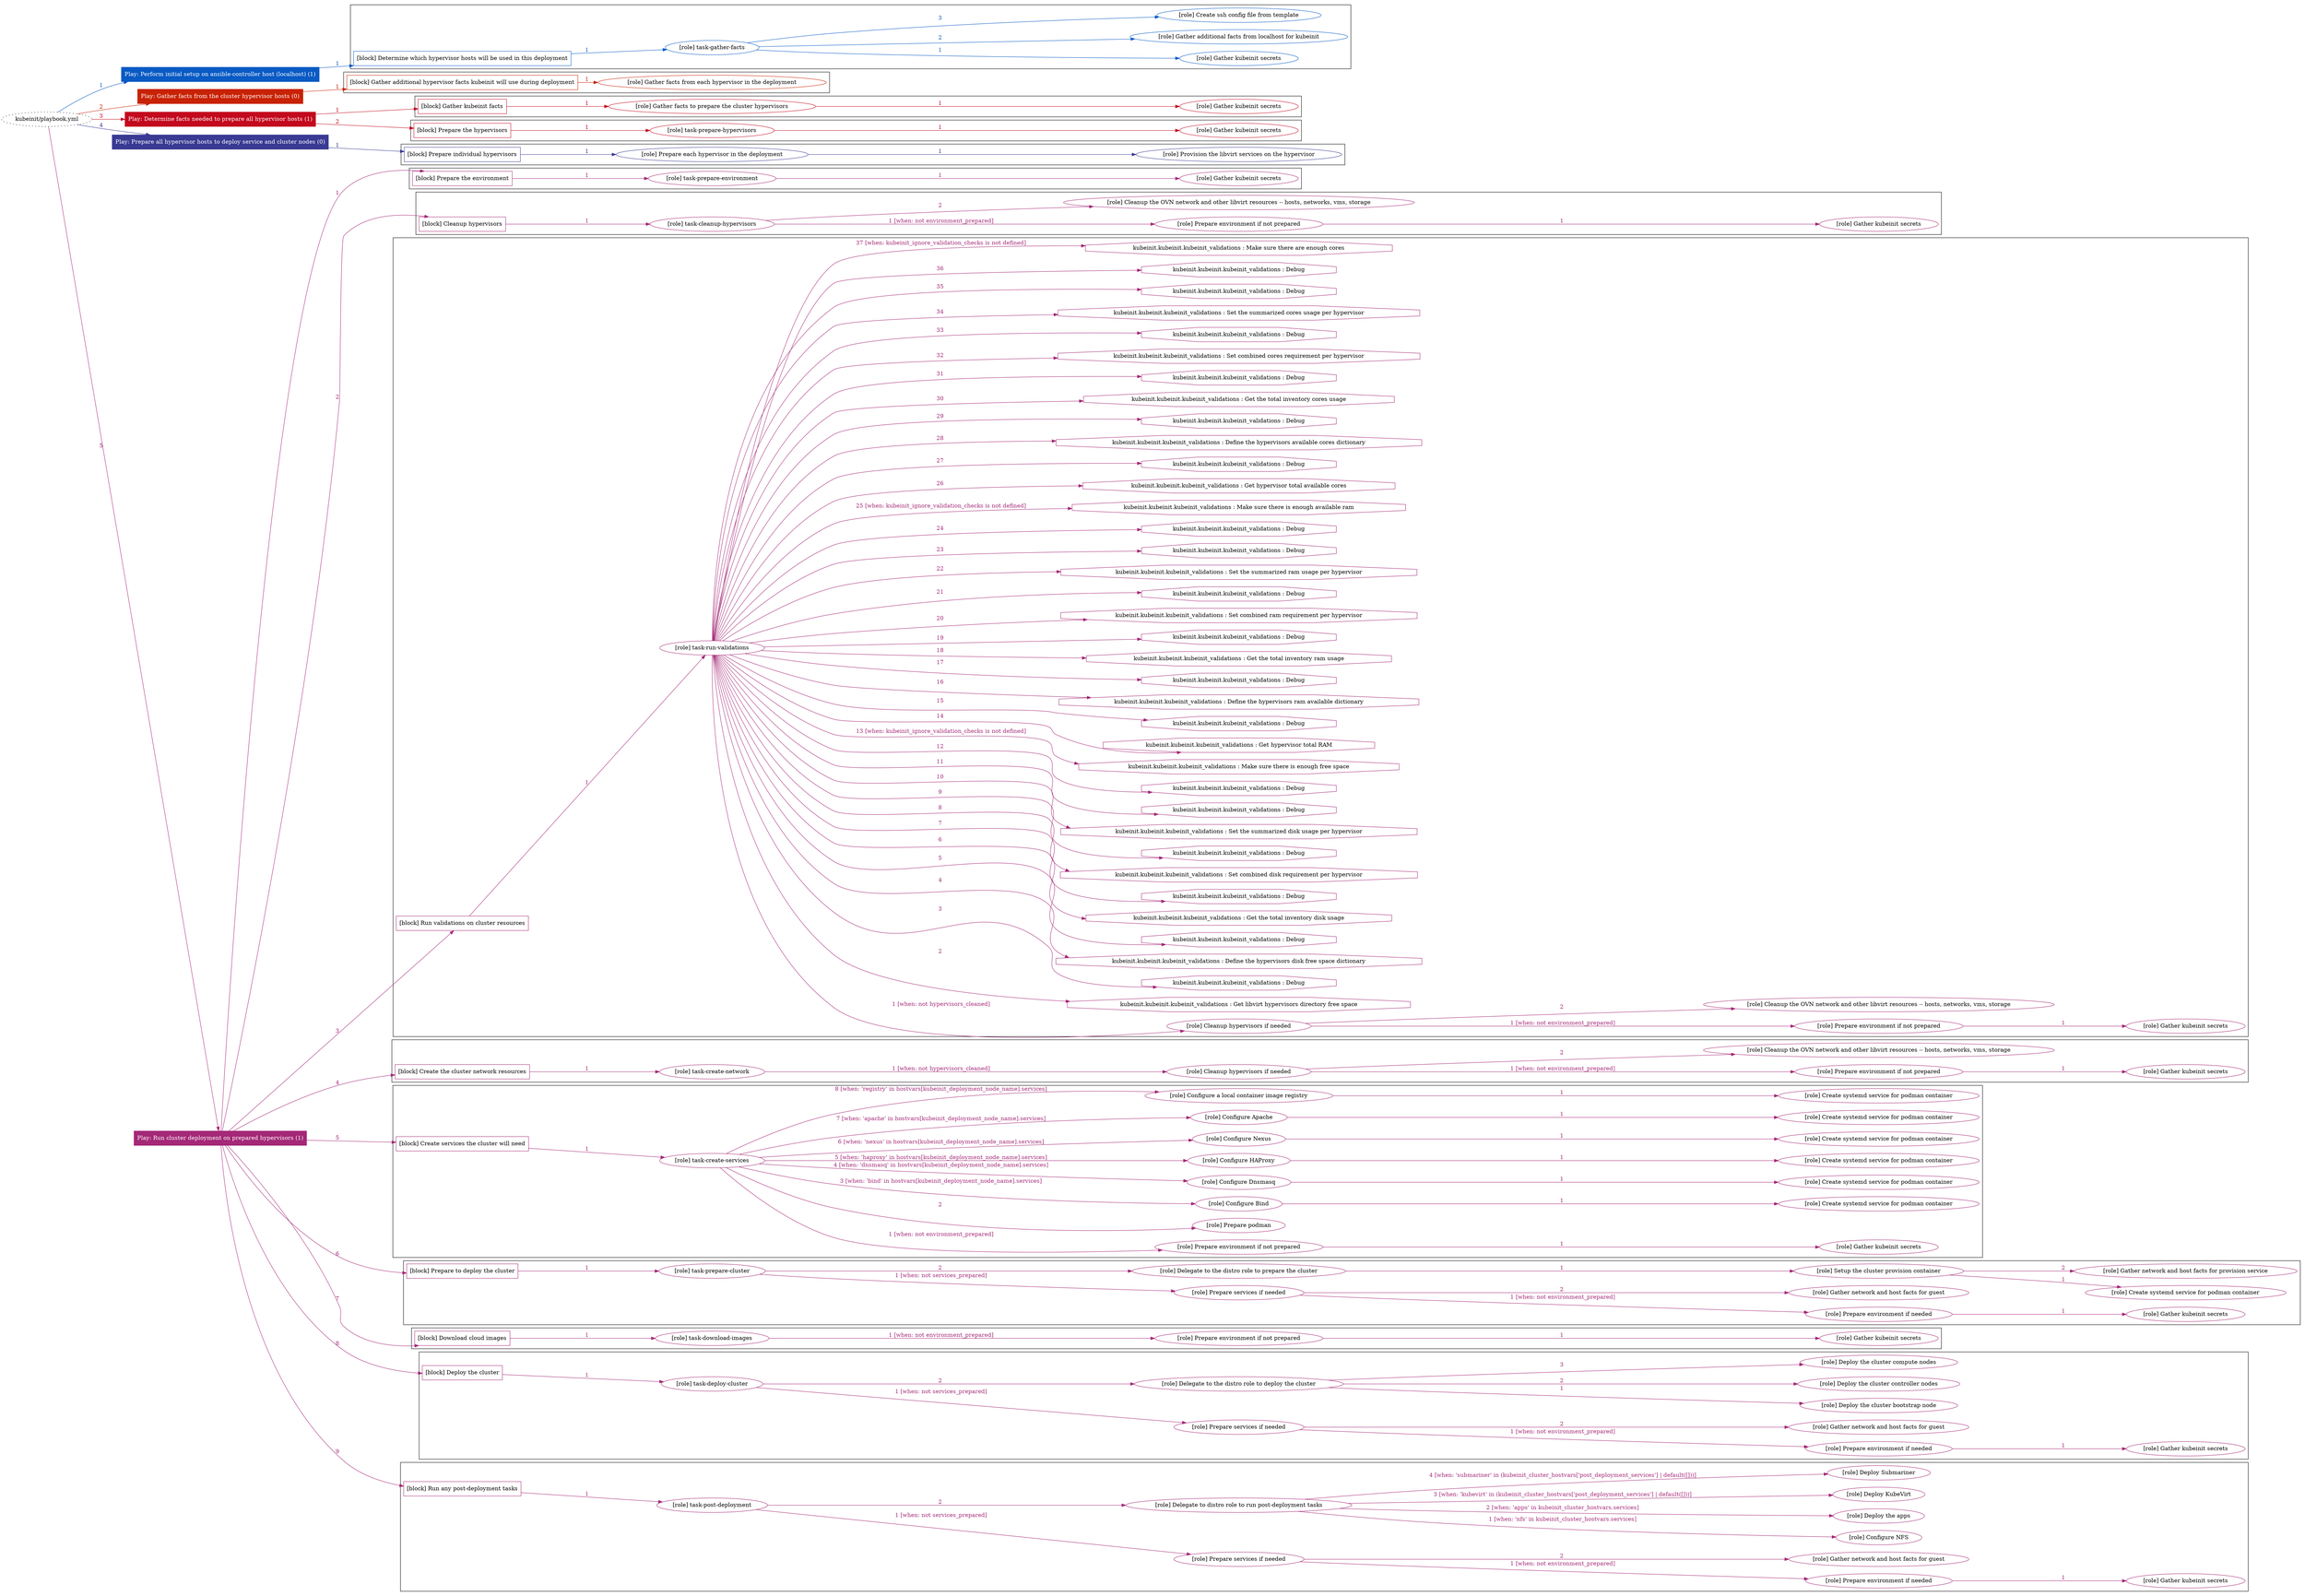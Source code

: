 digraph {
	graph [concentrate=true ordering=in rankdir=LR ratio=fill]
	edge [esep=5 sep=10]
	"kubeinit/playbook.yml" [URL="/home/runner/work/kubeinit/kubeinit/kubeinit/playbook.yml" id=playbook_01e528ac style=dotted]
	"kubeinit/playbook.yml" -> play_4e326c2b [label="1 " color="#085ac4" fontcolor="#085ac4" id=edge_c9fc530b labeltooltip="1 " tooltip="1 "]
	subgraph "Play: Perform initial setup on ansible-controller host (localhost) (1)" {
		play_4e326c2b [label="Play: Perform initial setup on ansible-controller host (localhost) (1)" URL="/home/runner/work/kubeinit/kubeinit/kubeinit/playbook.yml" color="#085ac4" fontcolor="#ffffff" id=play_4e326c2b shape=box style=filled tooltip=localhost]
		play_4e326c2b -> block_0deeb747 [label=1 color="#085ac4" fontcolor="#085ac4" id=edge_f2f0f271 labeltooltip=1 tooltip=1]
		subgraph cluster_block_0deeb747 {
			block_0deeb747 [label="[block] Determine which hypervisor hosts will be used in this deployment" URL="/home/runner/work/kubeinit/kubeinit/kubeinit/playbook.yml" color="#085ac4" id=block_0deeb747 labeltooltip="Determine which hypervisor hosts will be used in this deployment" shape=box tooltip="Determine which hypervisor hosts will be used in this deployment"]
			block_0deeb747 -> role_0b9fcb2a [label="1 " color="#085ac4" fontcolor="#085ac4" id=edge_362ecb61 labeltooltip="1 " tooltip="1 "]
			subgraph "task-gather-facts" {
				role_0b9fcb2a [label="[role] task-gather-facts" URL="/home/runner/work/kubeinit/kubeinit/kubeinit/playbook.yml" color="#085ac4" id=role_0b9fcb2a tooltip="task-gather-facts"]
				role_0b9fcb2a -> role_661d1e8c [label="1 " color="#085ac4" fontcolor="#085ac4" id=edge_6dd7a81b labeltooltip="1 " tooltip="1 "]
				subgraph "Gather kubeinit secrets" {
					role_661d1e8c [label="[role] Gather kubeinit secrets" URL="/home/runner/.ansible/collections/ansible_collections/kubeinit/kubeinit/roles/kubeinit_prepare/tasks/build_hypervisors_group.yml" color="#085ac4" id=role_661d1e8c tooltip="Gather kubeinit secrets"]
				}
				role_0b9fcb2a -> role_ac622c42 [label="2 " color="#085ac4" fontcolor="#085ac4" id=edge_75630769 labeltooltip="2 " tooltip="2 "]
				subgraph "Gather additional facts from localhost for kubeinit" {
					role_ac622c42 [label="[role] Gather additional facts from localhost for kubeinit" URL="/home/runner/.ansible/collections/ansible_collections/kubeinit/kubeinit/roles/kubeinit_prepare/tasks/build_hypervisors_group.yml" color="#085ac4" id=role_ac622c42 tooltip="Gather additional facts from localhost for kubeinit"]
				}
				role_0b9fcb2a -> role_07b38759 [label="3 " color="#085ac4" fontcolor="#085ac4" id=edge_ee89840c labeltooltip="3 " tooltip="3 "]
				subgraph "Create ssh config file from template" {
					role_07b38759 [label="[role] Create ssh config file from template" URL="/home/runner/.ansible/collections/ansible_collections/kubeinit/kubeinit/roles/kubeinit_prepare/tasks/build_hypervisors_group.yml" color="#085ac4" id=role_07b38759 tooltip="Create ssh config file from template"]
				}
			}
		}
	}
	"kubeinit/playbook.yml" -> play_6936ea02 [label="2 " color="#c82204" fontcolor="#c82204" id=edge_4a4635d7 labeltooltip="2 " tooltip="2 "]
	subgraph "Play: Gather facts from the cluster hypervisor hosts (0)" {
		play_6936ea02 [label="Play: Gather facts from the cluster hypervisor hosts (0)" URL="/home/runner/work/kubeinit/kubeinit/kubeinit/playbook.yml" color="#c82204" fontcolor="#ffffff" id=play_6936ea02 shape=box style=filled tooltip="Play: Gather facts from the cluster hypervisor hosts (0)"]
		play_6936ea02 -> block_08671fc7 [label=1 color="#c82204" fontcolor="#c82204" id=edge_b777b4ee labeltooltip=1 tooltip=1]
		subgraph cluster_block_08671fc7 {
			block_08671fc7 [label="[block] Gather additional hypervisor facts kubeinit will use during deployment" URL="/home/runner/work/kubeinit/kubeinit/kubeinit/playbook.yml" color="#c82204" id=block_08671fc7 labeltooltip="Gather additional hypervisor facts kubeinit will use during deployment" shape=box tooltip="Gather additional hypervisor facts kubeinit will use during deployment"]
			block_08671fc7 -> role_23f62a4c [label="1 " color="#c82204" fontcolor="#c82204" id=edge_fffbb493 labeltooltip="1 " tooltip="1 "]
			subgraph "Gather facts from each hypervisor in the deployment" {
				role_23f62a4c [label="[role] Gather facts from each hypervisor in the deployment" URL="/home/runner/work/kubeinit/kubeinit/kubeinit/playbook.yml" color="#c82204" id=role_23f62a4c tooltip="Gather facts from each hypervisor in the deployment"]
			}
		}
	}
	"kubeinit/playbook.yml" -> play_069a1d2b [label="3 " color="#c3091d" fontcolor="#c3091d" id=edge_3fac7221 labeltooltip="3 " tooltip="3 "]
	subgraph "Play: Determine facts needed to prepare all hypervisor hosts (1)" {
		play_069a1d2b [label="Play: Determine facts needed to prepare all hypervisor hosts (1)" URL="/home/runner/work/kubeinit/kubeinit/kubeinit/playbook.yml" color="#c3091d" fontcolor="#ffffff" id=play_069a1d2b shape=box style=filled tooltip=localhost]
		play_069a1d2b -> block_5e2832f7 [label=1 color="#c3091d" fontcolor="#c3091d" id=edge_b2006d1f labeltooltip=1 tooltip=1]
		subgraph cluster_block_5e2832f7 {
			block_5e2832f7 [label="[block] Gather kubeinit facts" URL="/home/runner/work/kubeinit/kubeinit/kubeinit/playbook.yml" color="#c3091d" id=block_5e2832f7 labeltooltip="Gather kubeinit facts" shape=box tooltip="Gather kubeinit facts"]
			block_5e2832f7 -> role_05da3ea6 [label="1 " color="#c3091d" fontcolor="#c3091d" id=edge_7c3242bb labeltooltip="1 " tooltip="1 "]
			subgraph "Gather facts to prepare the cluster hypervisors" {
				role_05da3ea6 [label="[role] Gather facts to prepare the cluster hypervisors" URL="/home/runner/work/kubeinit/kubeinit/kubeinit/playbook.yml" color="#c3091d" id=role_05da3ea6 tooltip="Gather facts to prepare the cluster hypervisors"]
				role_05da3ea6 -> role_d9b89110 [label="1 " color="#c3091d" fontcolor="#c3091d" id=edge_b45d4eb2 labeltooltip="1 " tooltip="1 "]
				subgraph "Gather kubeinit secrets" {
					role_d9b89110 [label="[role] Gather kubeinit secrets" URL="/home/runner/.ansible/collections/ansible_collections/kubeinit/kubeinit/roles/kubeinit_prepare/tasks/gather_kubeinit_facts.yml" color="#c3091d" id=role_d9b89110 tooltip="Gather kubeinit secrets"]
				}
			}
		}
		play_069a1d2b -> block_406ab986 [label=2 color="#c3091d" fontcolor="#c3091d" id=edge_a828dd66 labeltooltip=2 tooltip=2]
		subgraph cluster_block_406ab986 {
			block_406ab986 [label="[block] Prepare the hypervisors" URL="/home/runner/work/kubeinit/kubeinit/kubeinit/playbook.yml" color="#c3091d" id=block_406ab986 labeltooltip="Prepare the hypervisors" shape=box tooltip="Prepare the hypervisors"]
			block_406ab986 -> role_dc591d33 [label="1 " color="#c3091d" fontcolor="#c3091d" id=edge_e7103ea0 labeltooltip="1 " tooltip="1 "]
			subgraph "task-prepare-hypervisors" {
				role_dc591d33 [label="[role] task-prepare-hypervisors" URL="/home/runner/work/kubeinit/kubeinit/kubeinit/playbook.yml" color="#c3091d" id=role_dc591d33 tooltip="task-prepare-hypervisors"]
				role_dc591d33 -> role_a0290534 [label="1 " color="#c3091d" fontcolor="#c3091d" id=edge_48ab9ab1 labeltooltip="1 " tooltip="1 "]
				subgraph "Gather kubeinit secrets" {
					role_a0290534 [label="[role] Gather kubeinit secrets" URL="/home/runner/.ansible/collections/ansible_collections/kubeinit/kubeinit/roles/kubeinit_prepare/tasks/gather_kubeinit_facts.yml" color="#c3091d" id=role_a0290534 tooltip="Gather kubeinit secrets"]
				}
			}
		}
	}
	"kubeinit/playbook.yml" -> play_9f91323a [label="4 " color="#393a93" fontcolor="#393a93" id=edge_06a99c78 labeltooltip="4 " tooltip="4 "]
	subgraph "Play: Prepare all hypervisor hosts to deploy service and cluster nodes (0)" {
		play_9f91323a [label="Play: Prepare all hypervisor hosts to deploy service and cluster nodes (0)" URL="/home/runner/work/kubeinit/kubeinit/kubeinit/playbook.yml" color="#393a93" fontcolor="#ffffff" id=play_9f91323a shape=box style=filled tooltip="Play: Prepare all hypervisor hosts to deploy service and cluster nodes (0)"]
		play_9f91323a -> block_5326f4e6 [label=1 color="#393a93" fontcolor="#393a93" id=edge_5c13c5a8 labeltooltip=1 tooltip=1]
		subgraph cluster_block_5326f4e6 {
			block_5326f4e6 [label="[block] Prepare individual hypervisors" URL="/home/runner/work/kubeinit/kubeinit/kubeinit/playbook.yml" color="#393a93" id=block_5326f4e6 labeltooltip="Prepare individual hypervisors" shape=box tooltip="Prepare individual hypervisors"]
			block_5326f4e6 -> role_a3e28604 [label="1 " color="#393a93" fontcolor="#393a93" id=edge_db3f8cda labeltooltip="1 " tooltip="1 "]
			subgraph "Prepare each hypervisor in the deployment" {
				role_a3e28604 [label="[role] Prepare each hypervisor in the deployment" URL="/home/runner/work/kubeinit/kubeinit/kubeinit/playbook.yml" color="#393a93" id=role_a3e28604 tooltip="Prepare each hypervisor in the deployment"]
				role_a3e28604 -> role_2522dd4e [label="1 " color="#393a93" fontcolor="#393a93" id=edge_dcd7c36c labeltooltip="1 " tooltip="1 "]
				subgraph "Provision the libvirt services on the hypervisor" {
					role_2522dd4e [label="[role] Provision the libvirt services on the hypervisor" URL="/home/runner/.ansible/collections/ansible_collections/kubeinit/kubeinit/roles/kubeinit_prepare/tasks/prepare_hypervisor.yml" color="#393a93" id=role_2522dd4e tooltip="Provision the libvirt services on the hypervisor"]
				}
			}
		}
	}
	"kubeinit/playbook.yml" -> play_36bc9dfc [label="5 " color="#a42877" fontcolor="#a42877" id=edge_96926e79 labeltooltip="5 " tooltip="5 "]
	subgraph "Play: Run cluster deployment on prepared hypervisors (1)" {
		play_36bc9dfc [label="Play: Run cluster deployment on prepared hypervisors (1)" URL="/home/runner/work/kubeinit/kubeinit/kubeinit/playbook.yml" color="#a42877" fontcolor="#ffffff" id=play_36bc9dfc shape=box style=filled tooltip=localhost]
		play_36bc9dfc -> block_c4c4e36d [label=1 color="#a42877" fontcolor="#a42877" id=edge_e77953c9 labeltooltip=1 tooltip=1]
		subgraph cluster_block_c4c4e36d {
			block_c4c4e36d [label="[block] Prepare the environment" URL="/home/runner/work/kubeinit/kubeinit/kubeinit/playbook.yml" color="#a42877" id=block_c4c4e36d labeltooltip="Prepare the environment" shape=box tooltip="Prepare the environment"]
			block_c4c4e36d -> role_a831bdbd [label="1 " color="#a42877" fontcolor="#a42877" id=edge_8cc17138 labeltooltip="1 " tooltip="1 "]
			subgraph "task-prepare-environment" {
				role_a831bdbd [label="[role] task-prepare-environment" URL="/home/runner/work/kubeinit/kubeinit/kubeinit/playbook.yml" color="#a42877" id=role_a831bdbd tooltip="task-prepare-environment"]
				role_a831bdbd -> role_1f51985f [label="1 " color="#a42877" fontcolor="#a42877" id=edge_b6d4e999 labeltooltip="1 " tooltip="1 "]
				subgraph "Gather kubeinit secrets" {
					role_1f51985f [label="[role] Gather kubeinit secrets" URL="/home/runner/.ansible/collections/ansible_collections/kubeinit/kubeinit/roles/kubeinit_prepare/tasks/gather_kubeinit_facts.yml" color="#a42877" id=role_1f51985f tooltip="Gather kubeinit secrets"]
				}
			}
		}
		play_36bc9dfc -> block_4cde5c7e [label=2 color="#a42877" fontcolor="#a42877" id=edge_9a43da06 labeltooltip=2 tooltip=2]
		subgraph cluster_block_4cde5c7e {
			block_4cde5c7e [label="[block] Cleanup hypervisors" URL="/home/runner/work/kubeinit/kubeinit/kubeinit/playbook.yml" color="#a42877" id=block_4cde5c7e labeltooltip="Cleanup hypervisors" shape=box tooltip="Cleanup hypervisors"]
			block_4cde5c7e -> role_2278f3c2 [label="1 " color="#a42877" fontcolor="#a42877" id=edge_f675e5fe labeltooltip="1 " tooltip="1 "]
			subgraph "task-cleanup-hypervisors" {
				role_2278f3c2 [label="[role] task-cleanup-hypervisors" URL="/home/runner/work/kubeinit/kubeinit/kubeinit/playbook.yml" color="#a42877" id=role_2278f3c2 tooltip="task-cleanup-hypervisors"]
				role_2278f3c2 -> role_32e1bd03 [label="1 [when: not environment_prepared]" color="#a42877" fontcolor="#a42877" id=edge_6f535e60 labeltooltip="1 [when: not environment_prepared]" tooltip="1 [when: not environment_prepared]"]
				subgraph "Prepare environment if not prepared" {
					role_32e1bd03 [label="[role] Prepare environment if not prepared" URL="/home/runner/.ansible/collections/ansible_collections/kubeinit/kubeinit/roles/kubeinit_prepare/tasks/cleanup_hypervisors.yml" color="#a42877" id=role_32e1bd03 tooltip="Prepare environment if not prepared"]
					role_32e1bd03 -> role_02fc86d0 [label="1 " color="#a42877" fontcolor="#a42877" id=edge_9c622f39 labeltooltip="1 " tooltip="1 "]
					subgraph "Gather kubeinit secrets" {
						role_02fc86d0 [label="[role] Gather kubeinit secrets" URL="/home/runner/.ansible/collections/ansible_collections/kubeinit/kubeinit/roles/kubeinit_prepare/tasks/gather_kubeinit_facts.yml" color="#a42877" id=role_02fc86d0 tooltip="Gather kubeinit secrets"]
					}
				}
				role_2278f3c2 -> role_858e9bb8 [label="2 " color="#a42877" fontcolor="#a42877" id=edge_fd1759a7 labeltooltip="2 " tooltip="2 "]
				subgraph "Cleanup the OVN network and other libvirt resources -- hosts, networks, vms, storage" {
					role_858e9bb8 [label="[role] Cleanup the OVN network and other libvirt resources -- hosts, networks, vms, storage" URL="/home/runner/.ansible/collections/ansible_collections/kubeinit/kubeinit/roles/kubeinit_prepare/tasks/cleanup_hypervisors.yml" color="#a42877" id=role_858e9bb8 tooltip="Cleanup the OVN network and other libvirt resources -- hosts, networks, vms, storage"]
				}
			}
		}
		play_36bc9dfc -> block_7f5fe2fa [label=3 color="#a42877" fontcolor="#a42877" id=edge_475c7268 labeltooltip=3 tooltip=3]
		subgraph cluster_block_7f5fe2fa {
			block_7f5fe2fa [label="[block] Run validations on cluster resources" URL="/home/runner/work/kubeinit/kubeinit/kubeinit/playbook.yml" color="#a42877" id=block_7f5fe2fa labeltooltip="Run validations on cluster resources" shape=box tooltip="Run validations on cluster resources"]
			block_7f5fe2fa -> role_68324ea3 [label="1 " color="#a42877" fontcolor="#a42877" id=edge_fd339769 labeltooltip="1 " tooltip="1 "]
			subgraph "task-run-validations" {
				role_68324ea3 [label="[role] task-run-validations" URL="/home/runner/work/kubeinit/kubeinit/kubeinit/playbook.yml" color="#a42877" id=role_68324ea3 tooltip="task-run-validations"]
				role_68324ea3 -> role_8791a902 [label="1 [when: not hypervisors_cleaned]" color="#a42877" fontcolor="#a42877" id=edge_f46b64b7 labeltooltip="1 [when: not hypervisors_cleaned]" tooltip="1 [when: not hypervisors_cleaned]"]
				subgraph "Cleanup hypervisors if needed" {
					role_8791a902 [label="[role] Cleanup hypervisors if needed" URL="/home/runner/.ansible/collections/ansible_collections/kubeinit/kubeinit/roles/kubeinit_validations/tasks/main.yml" color="#a42877" id=role_8791a902 tooltip="Cleanup hypervisors if needed"]
					role_8791a902 -> role_84cc901b [label="1 [when: not environment_prepared]" color="#a42877" fontcolor="#a42877" id=edge_dcbfb06c labeltooltip="1 [when: not environment_prepared]" tooltip="1 [when: not environment_prepared]"]
					subgraph "Prepare environment if not prepared" {
						role_84cc901b [label="[role] Prepare environment if not prepared" URL="/home/runner/.ansible/collections/ansible_collections/kubeinit/kubeinit/roles/kubeinit_prepare/tasks/cleanup_hypervisors.yml" color="#a42877" id=role_84cc901b tooltip="Prepare environment if not prepared"]
						role_84cc901b -> role_63a62369 [label="1 " color="#a42877" fontcolor="#a42877" id=edge_6304014c labeltooltip="1 " tooltip="1 "]
						subgraph "Gather kubeinit secrets" {
							role_63a62369 [label="[role] Gather kubeinit secrets" URL="/home/runner/.ansible/collections/ansible_collections/kubeinit/kubeinit/roles/kubeinit_prepare/tasks/gather_kubeinit_facts.yml" color="#a42877" id=role_63a62369 tooltip="Gather kubeinit secrets"]
						}
					}
					role_8791a902 -> role_804753c9 [label="2 " color="#a42877" fontcolor="#a42877" id=edge_b8bd479a labeltooltip="2 " tooltip="2 "]
					subgraph "Cleanup the OVN network and other libvirt resources -- hosts, networks, vms, storage" {
						role_804753c9 [label="[role] Cleanup the OVN network and other libvirt resources -- hosts, networks, vms, storage" URL="/home/runner/.ansible/collections/ansible_collections/kubeinit/kubeinit/roles/kubeinit_prepare/tasks/cleanup_hypervisors.yml" color="#a42877" id=role_804753c9 tooltip="Cleanup the OVN network and other libvirt resources -- hosts, networks, vms, storage"]
					}
				}
				task_4689d9d5 [label="kubeinit.kubeinit.kubeinit_validations : Get libvirt hypervisors directory free space" URL="/home/runner/.ansible/collections/ansible_collections/kubeinit/kubeinit/roles/kubeinit_validations/tasks/10_libvirt_free_space.yml" color="#a42877" id=task_4689d9d5 shape=octagon tooltip="kubeinit.kubeinit.kubeinit_validations : Get libvirt hypervisors directory free space"]
				role_68324ea3 -> task_4689d9d5 [label="2 " color="#a42877" fontcolor="#a42877" id=edge_aff52332 labeltooltip="2 " tooltip="2 "]
				task_13916d1c [label="kubeinit.kubeinit.kubeinit_validations : Debug" URL="/home/runner/.ansible/collections/ansible_collections/kubeinit/kubeinit/roles/kubeinit_validations/tasks/10_libvirt_free_space.yml" color="#a42877" id=task_13916d1c shape=octagon tooltip="kubeinit.kubeinit.kubeinit_validations : Debug"]
				role_68324ea3 -> task_13916d1c [label="3 " color="#a42877" fontcolor="#a42877" id=edge_a663042d labeltooltip="3 " tooltip="3 "]
				task_6c60a79d [label="kubeinit.kubeinit.kubeinit_validations : Define the hypervisors disk free space dictionary" URL="/home/runner/.ansible/collections/ansible_collections/kubeinit/kubeinit/roles/kubeinit_validations/tasks/10_libvirt_free_space.yml" color="#a42877" id=task_6c60a79d shape=octagon tooltip="kubeinit.kubeinit.kubeinit_validations : Define the hypervisors disk free space dictionary"]
				role_68324ea3 -> task_6c60a79d [label="4 " color="#a42877" fontcolor="#a42877" id=edge_09f7e9a2 labeltooltip="4 " tooltip="4 "]
				task_f68f8675 [label="kubeinit.kubeinit.kubeinit_validations : Debug" URL="/home/runner/.ansible/collections/ansible_collections/kubeinit/kubeinit/roles/kubeinit_validations/tasks/10_libvirt_free_space.yml" color="#a42877" id=task_f68f8675 shape=octagon tooltip="kubeinit.kubeinit.kubeinit_validations : Debug"]
				role_68324ea3 -> task_f68f8675 [label="5 " color="#a42877" fontcolor="#a42877" id=edge_c9852ebf labeltooltip="5 " tooltip="5 "]
				task_91cc80b6 [label="kubeinit.kubeinit.kubeinit_validations : Get the total inventory disk usage" URL="/home/runner/.ansible/collections/ansible_collections/kubeinit/kubeinit/roles/kubeinit_validations/tasks/10_libvirt_free_space.yml" color="#a42877" id=task_91cc80b6 shape=octagon tooltip="kubeinit.kubeinit.kubeinit_validations : Get the total inventory disk usage"]
				role_68324ea3 -> task_91cc80b6 [label="6 " color="#a42877" fontcolor="#a42877" id=edge_d408b269 labeltooltip="6 " tooltip="6 "]
				task_79ef6203 [label="kubeinit.kubeinit.kubeinit_validations : Debug" URL="/home/runner/.ansible/collections/ansible_collections/kubeinit/kubeinit/roles/kubeinit_validations/tasks/10_libvirt_free_space.yml" color="#a42877" id=task_79ef6203 shape=octagon tooltip="kubeinit.kubeinit.kubeinit_validations : Debug"]
				role_68324ea3 -> task_79ef6203 [label="7 " color="#a42877" fontcolor="#a42877" id=edge_c732215e labeltooltip="7 " tooltip="7 "]
				task_ad7c5dc2 [label="kubeinit.kubeinit.kubeinit_validations : Set combined disk requirement per hypervisor" URL="/home/runner/.ansible/collections/ansible_collections/kubeinit/kubeinit/roles/kubeinit_validations/tasks/10_libvirt_free_space.yml" color="#a42877" id=task_ad7c5dc2 shape=octagon tooltip="kubeinit.kubeinit.kubeinit_validations : Set combined disk requirement per hypervisor"]
				role_68324ea3 -> task_ad7c5dc2 [label="8 " color="#a42877" fontcolor="#a42877" id=edge_6495f049 labeltooltip="8 " tooltip="8 "]
				task_022d30eb [label="kubeinit.kubeinit.kubeinit_validations : Debug" URL="/home/runner/.ansible/collections/ansible_collections/kubeinit/kubeinit/roles/kubeinit_validations/tasks/10_libvirt_free_space.yml" color="#a42877" id=task_022d30eb shape=octagon tooltip="kubeinit.kubeinit.kubeinit_validations : Debug"]
				role_68324ea3 -> task_022d30eb [label="9 " color="#a42877" fontcolor="#a42877" id=edge_3d7075a5 labeltooltip="9 " tooltip="9 "]
				task_d300fdee [label="kubeinit.kubeinit.kubeinit_validations : Set the summarized disk usage per hypervisor" URL="/home/runner/.ansible/collections/ansible_collections/kubeinit/kubeinit/roles/kubeinit_validations/tasks/10_libvirt_free_space.yml" color="#a42877" id=task_d300fdee shape=octagon tooltip="kubeinit.kubeinit.kubeinit_validations : Set the summarized disk usage per hypervisor"]
				role_68324ea3 -> task_d300fdee [label="10 " color="#a42877" fontcolor="#a42877" id=edge_3fca58b9 labeltooltip="10 " tooltip="10 "]
				task_7e6bb72b [label="kubeinit.kubeinit.kubeinit_validations : Debug" URL="/home/runner/.ansible/collections/ansible_collections/kubeinit/kubeinit/roles/kubeinit_validations/tasks/10_libvirt_free_space.yml" color="#a42877" id=task_7e6bb72b shape=octagon tooltip="kubeinit.kubeinit.kubeinit_validations : Debug"]
				role_68324ea3 -> task_7e6bb72b [label="11 " color="#a42877" fontcolor="#a42877" id=edge_8bb64148 labeltooltip="11 " tooltip="11 "]
				task_9b7735a2 [label="kubeinit.kubeinit.kubeinit_validations : Debug" URL="/home/runner/.ansible/collections/ansible_collections/kubeinit/kubeinit/roles/kubeinit_validations/tasks/10_libvirt_free_space.yml" color="#a42877" id=task_9b7735a2 shape=octagon tooltip="kubeinit.kubeinit.kubeinit_validations : Debug"]
				role_68324ea3 -> task_9b7735a2 [label="12 " color="#a42877" fontcolor="#a42877" id=edge_3e1dd377 labeltooltip="12 " tooltip="12 "]
				task_babb1ae2 [label="kubeinit.kubeinit.kubeinit_validations : Make sure there is enough free space" URL="/home/runner/.ansible/collections/ansible_collections/kubeinit/kubeinit/roles/kubeinit_validations/tasks/10_libvirt_free_space.yml" color="#a42877" id=task_babb1ae2 shape=octagon tooltip="kubeinit.kubeinit.kubeinit_validations : Make sure there is enough free space"]
				role_68324ea3 -> task_babb1ae2 [label="13 [when: kubeinit_ignore_validation_checks is not defined]" color="#a42877" fontcolor="#a42877" id=edge_434da266 labeltooltip="13 [when: kubeinit_ignore_validation_checks is not defined]" tooltip="13 [when: kubeinit_ignore_validation_checks is not defined]"]
				task_5463cf25 [label="kubeinit.kubeinit.kubeinit_validations : Get hypervisor total RAM" URL="/home/runner/.ansible/collections/ansible_collections/kubeinit/kubeinit/roles/kubeinit_validations/tasks/20_libvirt_available_ram.yml" color="#a42877" id=task_5463cf25 shape=octagon tooltip="kubeinit.kubeinit.kubeinit_validations : Get hypervisor total RAM"]
				role_68324ea3 -> task_5463cf25 [label="14 " color="#a42877" fontcolor="#a42877" id=edge_e6dec018 labeltooltip="14 " tooltip="14 "]
				task_707f2f06 [label="kubeinit.kubeinit.kubeinit_validations : Debug" URL="/home/runner/.ansible/collections/ansible_collections/kubeinit/kubeinit/roles/kubeinit_validations/tasks/20_libvirt_available_ram.yml" color="#a42877" id=task_707f2f06 shape=octagon tooltip="kubeinit.kubeinit.kubeinit_validations : Debug"]
				role_68324ea3 -> task_707f2f06 [label="15 " color="#a42877" fontcolor="#a42877" id=edge_1e32375d labeltooltip="15 " tooltip="15 "]
				task_1c59d684 [label="kubeinit.kubeinit.kubeinit_validations : Define the hypervisors ram available dictionary" URL="/home/runner/.ansible/collections/ansible_collections/kubeinit/kubeinit/roles/kubeinit_validations/tasks/20_libvirt_available_ram.yml" color="#a42877" id=task_1c59d684 shape=octagon tooltip="kubeinit.kubeinit.kubeinit_validations : Define the hypervisors ram available dictionary"]
				role_68324ea3 -> task_1c59d684 [label="16 " color="#a42877" fontcolor="#a42877" id=edge_2025d89a labeltooltip="16 " tooltip="16 "]
				task_b40f2f75 [label="kubeinit.kubeinit.kubeinit_validations : Debug" URL="/home/runner/.ansible/collections/ansible_collections/kubeinit/kubeinit/roles/kubeinit_validations/tasks/20_libvirt_available_ram.yml" color="#a42877" id=task_b40f2f75 shape=octagon tooltip="kubeinit.kubeinit.kubeinit_validations : Debug"]
				role_68324ea3 -> task_b40f2f75 [label="17 " color="#a42877" fontcolor="#a42877" id=edge_cc5d70a6 labeltooltip="17 " tooltip="17 "]
				task_df2c8bc7 [label="kubeinit.kubeinit.kubeinit_validations : Get the total inventory ram usage" URL="/home/runner/.ansible/collections/ansible_collections/kubeinit/kubeinit/roles/kubeinit_validations/tasks/20_libvirt_available_ram.yml" color="#a42877" id=task_df2c8bc7 shape=octagon tooltip="kubeinit.kubeinit.kubeinit_validations : Get the total inventory ram usage"]
				role_68324ea3 -> task_df2c8bc7 [label="18 " color="#a42877" fontcolor="#a42877" id=edge_2bea4a8a labeltooltip="18 " tooltip="18 "]
				task_44eb2d2e [label="kubeinit.kubeinit.kubeinit_validations : Debug" URL="/home/runner/.ansible/collections/ansible_collections/kubeinit/kubeinit/roles/kubeinit_validations/tasks/20_libvirt_available_ram.yml" color="#a42877" id=task_44eb2d2e shape=octagon tooltip="kubeinit.kubeinit.kubeinit_validations : Debug"]
				role_68324ea3 -> task_44eb2d2e [label="19 " color="#a42877" fontcolor="#a42877" id=edge_537bd5d1 labeltooltip="19 " tooltip="19 "]
				task_21c2945a [label="kubeinit.kubeinit.kubeinit_validations : Set combined ram requirement per hypervisor" URL="/home/runner/.ansible/collections/ansible_collections/kubeinit/kubeinit/roles/kubeinit_validations/tasks/20_libvirt_available_ram.yml" color="#a42877" id=task_21c2945a shape=octagon tooltip="kubeinit.kubeinit.kubeinit_validations : Set combined ram requirement per hypervisor"]
				role_68324ea3 -> task_21c2945a [label="20 " color="#a42877" fontcolor="#a42877" id=edge_7b5577c1 labeltooltip="20 " tooltip="20 "]
				task_034f66d0 [label="kubeinit.kubeinit.kubeinit_validations : Debug" URL="/home/runner/.ansible/collections/ansible_collections/kubeinit/kubeinit/roles/kubeinit_validations/tasks/20_libvirt_available_ram.yml" color="#a42877" id=task_034f66d0 shape=octagon tooltip="kubeinit.kubeinit.kubeinit_validations : Debug"]
				role_68324ea3 -> task_034f66d0 [label="21 " color="#a42877" fontcolor="#a42877" id=edge_bdeaefc4 labeltooltip="21 " tooltip="21 "]
				task_d6b42ba8 [label="kubeinit.kubeinit.kubeinit_validations : Set the summarized ram usage per hypervisor" URL="/home/runner/.ansible/collections/ansible_collections/kubeinit/kubeinit/roles/kubeinit_validations/tasks/20_libvirt_available_ram.yml" color="#a42877" id=task_d6b42ba8 shape=octagon tooltip="kubeinit.kubeinit.kubeinit_validations : Set the summarized ram usage per hypervisor"]
				role_68324ea3 -> task_d6b42ba8 [label="22 " color="#a42877" fontcolor="#a42877" id=edge_fa34f83d labeltooltip="22 " tooltip="22 "]
				task_4abc3350 [label="kubeinit.kubeinit.kubeinit_validations : Debug" URL="/home/runner/.ansible/collections/ansible_collections/kubeinit/kubeinit/roles/kubeinit_validations/tasks/20_libvirt_available_ram.yml" color="#a42877" id=task_4abc3350 shape=octagon tooltip="kubeinit.kubeinit.kubeinit_validations : Debug"]
				role_68324ea3 -> task_4abc3350 [label="23 " color="#a42877" fontcolor="#a42877" id=edge_267e5857 labeltooltip="23 " tooltip="23 "]
				task_7a6d7192 [label="kubeinit.kubeinit.kubeinit_validations : Debug" URL="/home/runner/.ansible/collections/ansible_collections/kubeinit/kubeinit/roles/kubeinit_validations/tasks/20_libvirt_available_ram.yml" color="#a42877" id=task_7a6d7192 shape=octagon tooltip="kubeinit.kubeinit.kubeinit_validations : Debug"]
				role_68324ea3 -> task_7a6d7192 [label="24 " color="#a42877" fontcolor="#a42877" id=edge_07e04dac labeltooltip="24 " tooltip="24 "]
				task_03e191a3 [label="kubeinit.kubeinit.kubeinit_validations : Make sure there is enough available ram" URL="/home/runner/.ansible/collections/ansible_collections/kubeinit/kubeinit/roles/kubeinit_validations/tasks/20_libvirt_available_ram.yml" color="#a42877" id=task_03e191a3 shape=octagon tooltip="kubeinit.kubeinit.kubeinit_validations : Make sure there is enough available ram"]
				role_68324ea3 -> task_03e191a3 [label="25 [when: kubeinit_ignore_validation_checks is not defined]" color="#a42877" fontcolor="#a42877" id=edge_61c55fff labeltooltip="25 [when: kubeinit_ignore_validation_checks is not defined]" tooltip="25 [when: kubeinit_ignore_validation_checks is not defined]"]
				task_84ac4c5a [label="kubeinit.kubeinit.kubeinit_validations : Get hypervisor total available cores" URL="/home/runner/.ansible/collections/ansible_collections/kubeinit/kubeinit/roles/kubeinit_validations/tasks/30_libvirt_check_cpu_cores.yml" color="#a42877" id=task_84ac4c5a shape=octagon tooltip="kubeinit.kubeinit.kubeinit_validations : Get hypervisor total available cores"]
				role_68324ea3 -> task_84ac4c5a [label="26 " color="#a42877" fontcolor="#a42877" id=edge_7232323f labeltooltip="26 " tooltip="26 "]
				task_b2fe9fa6 [label="kubeinit.kubeinit.kubeinit_validations : Debug" URL="/home/runner/.ansible/collections/ansible_collections/kubeinit/kubeinit/roles/kubeinit_validations/tasks/30_libvirt_check_cpu_cores.yml" color="#a42877" id=task_b2fe9fa6 shape=octagon tooltip="kubeinit.kubeinit.kubeinit_validations : Debug"]
				role_68324ea3 -> task_b2fe9fa6 [label="27 " color="#a42877" fontcolor="#a42877" id=edge_a1217905 labeltooltip="27 " tooltip="27 "]
				task_dfe3007e [label="kubeinit.kubeinit.kubeinit_validations : Define the hypervisors available cores dictionary" URL="/home/runner/.ansible/collections/ansible_collections/kubeinit/kubeinit/roles/kubeinit_validations/tasks/30_libvirt_check_cpu_cores.yml" color="#a42877" id=task_dfe3007e shape=octagon tooltip="kubeinit.kubeinit.kubeinit_validations : Define the hypervisors available cores dictionary"]
				role_68324ea3 -> task_dfe3007e [label="28 " color="#a42877" fontcolor="#a42877" id=edge_175d8077 labeltooltip="28 " tooltip="28 "]
				task_7b58fd86 [label="kubeinit.kubeinit.kubeinit_validations : Debug" URL="/home/runner/.ansible/collections/ansible_collections/kubeinit/kubeinit/roles/kubeinit_validations/tasks/30_libvirt_check_cpu_cores.yml" color="#a42877" id=task_7b58fd86 shape=octagon tooltip="kubeinit.kubeinit.kubeinit_validations : Debug"]
				role_68324ea3 -> task_7b58fd86 [label="29 " color="#a42877" fontcolor="#a42877" id=edge_b1dc8cf9 labeltooltip="29 " tooltip="29 "]
				task_f9cad93a [label="kubeinit.kubeinit.kubeinit_validations : Get the total inventory cores usage" URL="/home/runner/.ansible/collections/ansible_collections/kubeinit/kubeinit/roles/kubeinit_validations/tasks/30_libvirt_check_cpu_cores.yml" color="#a42877" id=task_f9cad93a shape=octagon tooltip="kubeinit.kubeinit.kubeinit_validations : Get the total inventory cores usage"]
				role_68324ea3 -> task_f9cad93a [label="30 " color="#a42877" fontcolor="#a42877" id=edge_31e48cf8 labeltooltip="30 " tooltip="30 "]
				task_0c674e10 [label="kubeinit.kubeinit.kubeinit_validations : Debug" URL="/home/runner/.ansible/collections/ansible_collections/kubeinit/kubeinit/roles/kubeinit_validations/tasks/30_libvirt_check_cpu_cores.yml" color="#a42877" id=task_0c674e10 shape=octagon tooltip="kubeinit.kubeinit.kubeinit_validations : Debug"]
				role_68324ea3 -> task_0c674e10 [label="31 " color="#a42877" fontcolor="#a42877" id=edge_91863699 labeltooltip="31 " tooltip="31 "]
				task_12be3646 [label="kubeinit.kubeinit.kubeinit_validations : Set combined cores requirement per hypervisor" URL="/home/runner/.ansible/collections/ansible_collections/kubeinit/kubeinit/roles/kubeinit_validations/tasks/30_libvirt_check_cpu_cores.yml" color="#a42877" id=task_12be3646 shape=octagon tooltip="kubeinit.kubeinit.kubeinit_validations : Set combined cores requirement per hypervisor"]
				role_68324ea3 -> task_12be3646 [label="32 " color="#a42877" fontcolor="#a42877" id=edge_37e772e7 labeltooltip="32 " tooltip="32 "]
				task_d8f91be3 [label="kubeinit.kubeinit.kubeinit_validations : Debug" URL="/home/runner/.ansible/collections/ansible_collections/kubeinit/kubeinit/roles/kubeinit_validations/tasks/30_libvirt_check_cpu_cores.yml" color="#a42877" id=task_d8f91be3 shape=octagon tooltip="kubeinit.kubeinit.kubeinit_validations : Debug"]
				role_68324ea3 -> task_d8f91be3 [label="33 " color="#a42877" fontcolor="#a42877" id=edge_0cbc4100 labeltooltip="33 " tooltip="33 "]
				task_e83f998b [label="kubeinit.kubeinit.kubeinit_validations : Set the summarized cores usage per hypervisor" URL="/home/runner/.ansible/collections/ansible_collections/kubeinit/kubeinit/roles/kubeinit_validations/tasks/30_libvirt_check_cpu_cores.yml" color="#a42877" id=task_e83f998b shape=octagon tooltip="kubeinit.kubeinit.kubeinit_validations : Set the summarized cores usage per hypervisor"]
				role_68324ea3 -> task_e83f998b [label="34 " color="#a42877" fontcolor="#a42877" id=edge_89c18e0e labeltooltip="34 " tooltip="34 "]
				task_ea5fdd92 [label="kubeinit.kubeinit.kubeinit_validations : Debug" URL="/home/runner/.ansible/collections/ansible_collections/kubeinit/kubeinit/roles/kubeinit_validations/tasks/30_libvirt_check_cpu_cores.yml" color="#a42877" id=task_ea5fdd92 shape=octagon tooltip="kubeinit.kubeinit.kubeinit_validations : Debug"]
				role_68324ea3 -> task_ea5fdd92 [label="35 " color="#a42877" fontcolor="#a42877" id=edge_aa5cc2ca labeltooltip="35 " tooltip="35 "]
				task_83b694c9 [label="kubeinit.kubeinit.kubeinit_validations : Debug" URL="/home/runner/.ansible/collections/ansible_collections/kubeinit/kubeinit/roles/kubeinit_validations/tasks/30_libvirt_check_cpu_cores.yml" color="#a42877" id=task_83b694c9 shape=octagon tooltip="kubeinit.kubeinit.kubeinit_validations : Debug"]
				role_68324ea3 -> task_83b694c9 [label="36 " color="#a42877" fontcolor="#a42877" id=edge_52ead4ba labeltooltip="36 " tooltip="36 "]
				task_195ef0ef [label="kubeinit.kubeinit.kubeinit_validations : Make sure there are enough cores" URL="/home/runner/.ansible/collections/ansible_collections/kubeinit/kubeinit/roles/kubeinit_validations/tasks/30_libvirt_check_cpu_cores.yml" color="#a42877" id=task_195ef0ef shape=octagon tooltip="kubeinit.kubeinit.kubeinit_validations : Make sure there are enough cores"]
				role_68324ea3 -> task_195ef0ef [label="37 [when: kubeinit_ignore_validation_checks is not defined]" color="#a42877" fontcolor="#a42877" id=edge_ce1226af labeltooltip="37 [when: kubeinit_ignore_validation_checks is not defined]" tooltip="37 [when: kubeinit_ignore_validation_checks is not defined]"]
			}
		}
		play_36bc9dfc -> block_45acceb3 [label=4 color="#a42877" fontcolor="#a42877" id=edge_5a09330d labeltooltip=4 tooltip=4]
		subgraph cluster_block_45acceb3 {
			block_45acceb3 [label="[block] Create the cluster network resources" URL="/home/runner/work/kubeinit/kubeinit/kubeinit/playbook.yml" color="#a42877" id=block_45acceb3 labeltooltip="Create the cluster network resources" shape=box tooltip="Create the cluster network resources"]
			block_45acceb3 -> role_312d9a9a [label="1 " color="#a42877" fontcolor="#a42877" id=edge_0a6d56f3 labeltooltip="1 " tooltip="1 "]
			subgraph "task-create-network" {
				role_312d9a9a [label="[role] task-create-network" URL="/home/runner/work/kubeinit/kubeinit/kubeinit/playbook.yml" color="#a42877" id=role_312d9a9a tooltip="task-create-network"]
				role_312d9a9a -> role_34da7fff [label="1 [when: not hypervisors_cleaned]" color="#a42877" fontcolor="#a42877" id=edge_d8076e5c labeltooltip="1 [when: not hypervisors_cleaned]" tooltip="1 [when: not hypervisors_cleaned]"]
				subgraph "Cleanup hypervisors if needed" {
					role_34da7fff [label="[role] Cleanup hypervisors if needed" URL="/home/runner/.ansible/collections/ansible_collections/kubeinit/kubeinit/roles/kubeinit_libvirt/tasks/create_network.yml" color="#a42877" id=role_34da7fff tooltip="Cleanup hypervisors if needed"]
					role_34da7fff -> role_20f4d642 [label="1 [when: not environment_prepared]" color="#a42877" fontcolor="#a42877" id=edge_83d56d19 labeltooltip="1 [when: not environment_prepared]" tooltip="1 [when: not environment_prepared]"]
					subgraph "Prepare environment if not prepared" {
						role_20f4d642 [label="[role] Prepare environment if not prepared" URL="/home/runner/.ansible/collections/ansible_collections/kubeinit/kubeinit/roles/kubeinit_prepare/tasks/cleanup_hypervisors.yml" color="#a42877" id=role_20f4d642 tooltip="Prepare environment if not prepared"]
						role_20f4d642 -> role_cc2cd0ae [label="1 " color="#a42877" fontcolor="#a42877" id=edge_2ceeb527 labeltooltip="1 " tooltip="1 "]
						subgraph "Gather kubeinit secrets" {
							role_cc2cd0ae [label="[role] Gather kubeinit secrets" URL="/home/runner/.ansible/collections/ansible_collections/kubeinit/kubeinit/roles/kubeinit_prepare/tasks/gather_kubeinit_facts.yml" color="#a42877" id=role_cc2cd0ae tooltip="Gather kubeinit secrets"]
						}
					}
					role_34da7fff -> role_e0913474 [label="2 " color="#a42877" fontcolor="#a42877" id=edge_a6018b8c labeltooltip="2 " tooltip="2 "]
					subgraph "Cleanup the OVN network and other libvirt resources -- hosts, networks, vms, storage" {
						role_e0913474 [label="[role] Cleanup the OVN network and other libvirt resources -- hosts, networks, vms, storage" URL="/home/runner/.ansible/collections/ansible_collections/kubeinit/kubeinit/roles/kubeinit_prepare/tasks/cleanup_hypervisors.yml" color="#a42877" id=role_e0913474 tooltip="Cleanup the OVN network and other libvirt resources -- hosts, networks, vms, storage"]
					}
				}
			}
		}
		play_36bc9dfc -> block_d79f6fad [label=5 color="#a42877" fontcolor="#a42877" id=edge_78e1a888 labeltooltip=5 tooltip=5]
		subgraph cluster_block_d79f6fad {
			block_d79f6fad [label="[block] Create services the cluster will need" URL="/home/runner/work/kubeinit/kubeinit/kubeinit/playbook.yml" color="#a42877" id=block_d79f6fad labeltooltip="Create services the cluster will need" shape=box tooltip="Create services the cluster will need"]
			block_d79f6fad -> role_a7c10c94 [label="1 " color="#a42877" fontcolor="#a42877" id=edge_a7904f1a labeltooltip="1 " tooltip="1 "]
			subgraph "task-create-services" {
				role_a7c10c94 [label="[role] task-create-services" URL="/home/runner/work/kubeinit/kubeinit/kubeinit/playbook.yml" color="#a42877" id=role_a7c10c94 tooltip="task-create-services"]
				role_a7c10c94 -> role_6000f420 [label="1 [when: not environment_prepared]" color="#a42877" fontcolor="#a42877" id=edge_2bbb6b52 labeltooltip="1 [when: not environment_prepared]" tooltip="1 [when: not environment_prepared]"]
				subgraph "Prepare environment if not prepared" {
					role_6000f420 [label="[role] Prepare environment if not prepared" URL="/home/runner/.ansible/collections/ansible_collections/kubeinit/kubeinit/roles/kubeinit_services/tasks/main.yml" color="#a42877" id=role_6000f420 tooltip="Prepare environment if not prepared"]
					role_6000f420 -> role_de6f2eb8 [label="1 " color="#a42877" fontcolor="#a42877" id=edge_e8262afd labeltooltip="1 " tooltip="1 "]
					subgraph "Gather kubeinit secrets" {
						role_de6f2eb8 [label="[role] Gather kubeinit secrets" URL="/home/runner/.ansible/collections/ansible_collections/kubeinit/kubeinit/roles/kubeinit_prepare/tasks/gather_kubeinit_facts.yml" color="#a42877" id=role_de6f2eb8 tooltip="Gather kubeinit secrets"]
					}
				}
				role_a7c10c94 -> role_a0536f82 [label="2 " color="#a42877" fontcolor="#a42877" id=edge_5e55435e labeltooltip="2 " tooltip="2 "]
				subgraph "Prepare podman" {
					role_a0536f82 [label="[role] Prepare podman" URL="/home/runner/.ansible/collections/ansible_collections/kubeinit/kubeinit/roles/kubeinit_services/tasks/00_create_service_pod.yml" color="#a42877" id=role_a0536f82 tooltip="Prepare podman"]
				}
				role_a7c10c94 -> role_4e58eaf7 [label="3 [when: 'bind' in hostvars[kubeinit_deployment_node_name].services]" color="#a42877" fontcolor="#a42877" id=edge_889efdcc labeltooltip="3 [when: 'bind' in hostvars[kubeinit_deployment_node_name].services]" tooltip="3 [when: 'bind' in hostvars[kubeinit_deployment_node_name].services]"]
				subgraph "Configure Bind" {
					role_4e58eaf7 [label="[role] Configure Bind" URL="/home/runner/.ansible/collections/ansible_collections/kubeinit/kubeinit/roles/kubeinit_services/tasks/start_services_containers.yml" color="#a42877" id=role_4e58eaf7 tooltip="Configure Bind"]
					role_4e58eaf7 -> role_fff6efbe [label="1 " color="#a42877" fontcolor="#a42877" id=edge_a5df6589 labeltooltip="1 " tooltip="1 "]
					subgraph "Create systemd service for podman container" {
						role_fff6efbe [label="[role] Create systemd service for podman container" URL="/home/runner/.ansible/collections/ansible_collections/kubeinit/kubeinit/roles/kubeinit_bind/tasks/main.yml" color="#a42877" id=role_fff6efbe tooltip="Create systemd service for podman container"]
					}
				}
				role_a7c10c94 -> role_2c551fee [label="4 [when: 'dnsmasq' in hostvars[kubeinit_deployment_node_name].services]" color="#a42877" fontcolor="#a42877" id=edge_7a4e6935 labeltooltip="4 [when: 'dnsmasq' in hostvars[kubeinit_deployment_node_name].services]" tooltip="4 [when: 'dnsmasq' in hostvars[kubeinit_deployment_node_name].services]"]
				subgraph "Configure Dnsmasq" {
					role_2c551fee [label="[role] Configure Dnsmasq" URL="/home/runner/.ansible/collections/ansible_collections/kubeinit/kubeinit/roles/kubeinit_services/tasks/start_services_containers.yml" color="#a42877" id=role_2c551fee tooltip="Configure Dnsmasq"]
					role_2c551fee -> role_5c9e8568 [label="1 " color="#a42877" fontcolor="#a42877" id=edge_a4e93dc0 labeltooltip="1 " tooltip="1 "]
					subgraph "Create systemd service for podman container" {
						role_5c9e8568 [label="[role] Create systemd service for podman container" URL="/home/runner/.ansible/collections/ansible_collections/kubeinit/kubeinit/roles/kubeinit_dnsmasq/tasks/main.yml" color="#a42877" id=role_5c9e8568 tooltip="Create systemd service for podman container"]
					}
				}
				role_a7c10c94 -> role_1825d901 [label="5 [when: 'haproxy' in hostvars[kubeinit_deployment_node_name].services]" color="#a42877" fontcolor="#a42877" id=edge_55f32769 labeltooltip="5 [when: 'haproxy' in hostvars[kubeinit_deployment_node_name].services]" tooltip="5 [when: 'haproxy' in hostvars[kubeinit_deployment_node_name].services]"]
				subgraph "Configure HAProxy" {
					role_1825d901 [label="[role] Configure HAProxy" URL="/home/runner/.ansible/collections/ansible_collections/kubeinit/kubeinit/roles/kubeinit_services/tasks/start_services_containers.yml" color="#a42877" id=role_1825d901 tooltip="Configure HAProxy"]
					role_1825d901 -> role_091a1505 [label="1 " color="#a42877" fontcolor="#a42877" id=edge_0faef0b1 labeltooltip="1 " tooltip="1 "]
					subgraph "Create systemd service for podman container" {
						role_091a1505 [label="[role] Create systemd service for podman container" URL="/home/runner/.ansible/collections/ansible_collections/kubeinit/kubeinit/roles/kubeinit_haproxy/tasks/main.yml" color="#a42877" id=role_091a1505 tooltip="Create systemd service for podman container"]
					}
				}
				role_a7c10c94 -> role_3ed0a6ec [label="6 [when: 'nexus' in hostvars[kubeinit_deployment_node_name].services]" color="#a42877" fontcolor="#a42877" id=edge_bc3ce735 labeltooltip="6 [when: 'nexus' in hostvars[kubeinit_deployment_node_name].services]" tooltip="6 [when: 'nexus' in hostvars[kubeinit_deployment_node_name].services]"]
				subgraph "Configure Nexus" {
					role_3ed0a6ec [label="[role] Configure Nexus" URL="/home/runner/.ansible/collections/ansible_collections/kubeinit/kubeinit/roles/kubeinit_services/tasks/start_services_containers.yml" color="#a42877" id=role_3ed0a6ec tooltip="Configure Nexus"]
					role_3ed0a6ec -> role_3b9246fa [label="1 " color="#a42877" fontcolor="#a42877" id=edge_6f61cdce labeltooltip="1 " tooltip="1 "]
					subgraph "Create systemd service for podman container" {
						role_3b9246fa [label="[role] Create systemd service for podman container" URL="/home/runner/.ansible/collections/ansible_collections/kubeinit/kubeinit/roles/kubeinit_nexus/tasks/main.yml" color="#a42877" id=role_3b9246fa tooltip="Create systemd service for podman container"]
					}
				}
				role_a7c10c94 -> role_781810a3 [label="7 [when: 'apache' in hostvars[kubeinit_deployment_node_name].services]" color="#a42877" fontcolor="#a42877" id=edge_e45179f4 labeltooltip="7 [when: 'apache' in hostvars[kubeinit_deployment_node_name].services]" tooltip="7 [when: 'apache' in hostvars[kubeinit_deployment_node_name].services]"]
				subgraph "Configure Apache" {
					role_781810a3 [label="[role] Configure Apache" URL="/home/runner/.ansible/collections/ansible_collections/kubeinit/kubeinit/roles/kubeinit_services/tasks/start_services_containers.yml" color="#a42877" id=role_781810a3 tooltip="Configure Apache"]
					role_781810a3 -> role_571d47ba [label="1 " color="#a42877" fontcolor="#a42877" id=edge_97376fa9 labeltooltip="1 " tooltip="1 "]
					subgraph "Create systemd service for podman container" {
						role_571d47ba [label="[role] Create systemd service for podman container" URL="/home/runner/.ansible/collections/ansible_collections/kubeinit/kubeinit/roles/kubeinit_apache/tasks/main.yml" color="#a42877" id=role_571d47ba tooltip="Create systemd service for podman container"]
					}
				}
				role_a7c10c94 -> role_12aa0687 [label="8 [when: 'registry' in hostvars[kubeinit_deployment_node_name].services]" color="#a42877" fontcolor="#a42877" id=edge_4cf62706 labeltooltip="8 [when: 'registry' in hostvars[kubeinit_deployment_node_name].services]" tooltip="8 [when: 'registry' in hostvars[kubeinit_deployment_node_name].services]"]
				subgraph "Configure a local container image registry" {
					role_12aa0687 [label="[role] Configure a local container image registry" URL="/home/runner/.ansible/collections/ansible_collections/kubeinit/kubeinit/roles/kubeinit_services/tasks/start_services_containers.yml" color="#a42877" id=role_12aa0687 tooltip="Configure a local container image registry"]
					role_12aa0687 -> role_165dfb92 [label="1 " color="#a42877" fontcolor="#a42877" id=edge_161b49f8 labeltooltip="1 " tooltip="1 "]
					subgraph "Create systemd service for podman container" {
						role_165dfb92 [label="[role] Create systemd service for podman container" URL="/home/runner/.ansible/collections/ansible_collections/kubeinit/kubeinit/roles/kubeinit_registry/tasks/main.yml" color="#a42877" id=role_165dfb92 tooltip="Create systemd service for podman container"]
					}
				}
			}
		}
		play_36bc9dfc -> block_033cf816 [label=6 color="#a42877" fontcolor="#a42877" id=edge_3a8e47ec labeltooltip=6 tooltip=6]
		subgraph cluster_block_033cf816 {
			block_033cf816 [label="[block] Prepare to deploy the cluster" URL="/home/runner/work/kubeinit/kubeinit/kubeinit/playbook.yml" color="#a42877" id=block_033cf816 labeltooltip="Prepare to deploy the cluster" shape=box tooltip="Prepare to deploy the cluster"]
			block_033cf816 -> role_21483824 [label="1 " color="#a42877" fontcolor="#a42877" id=edge_0842b2e2 labeltooltip="1 " tooltip="1 "]
			subgraph "task-prepare-cluster" {
				role_21483824 [label="[role] task-prepare-cluster" URL="/home/runner/work/kubeinit/kubeinit/kubeinit/playbook.yml" color="#a42877" id=role_21483824 tooltip="task-prepare-cluster"]
				role_21483824 -> role_91a886d5 [label="1 [when: not services_prepared]" color="#a42877" fontcolor="#a42877" id=edge_b2456244 labeltooltip="1 [when: not services_prepared]" tooltip="1 [when: not services_prepared]"]
				subgraph "Prepare services if needed" {
					role_91a886d5 [label="[role] Prepare services if needed" URL="/home/runner/.ansible/collections/ansible_collections/kubeinit/kubeinit/roles/kubeinit_prepare/tasks/prepare_cluster.yml" color="#a42877" id=role_91a886d5 tooltip="Prepare services if needed"]
					role_91a886d5 -> role_b9047882 [label="1 [when: not environment_prepared]" color="#a42877" fontcolor="#a42877" id=edge_fb473ace labeltooltip="1 [when: not environment_prepared]" tooltip="1 [when: not environment_prepared]"]
					subgraph "Prepare environment if needed" {
						role_b9047882 [label="[role] Prepare environment if needed" URL="/home/runner/.ansible/collections/ansible_collections/kubeinit/kubeinit/roles/kubeinit_services/tasks/prepare_services.yml" color="#a42877" id=role_b9047882 tooltip="Prepare environment if needed"]
						role_b9047882 -> role_e56dd3bd [label="1 " color="#a42877" fontcolor="#a42877" id=edge_e8d36403 labeltooltip="1 " tooltip="1 "]
						subgraph "Gather kubeinit secrets" {
							role_e56dd3bd [label="[role] Gather kubeinit secrets" URL="/home/runner/.ansible/collections/ansible_collections/kubeinit/kubeinit/roles/kubeinit_prepare/tasks/gather_kubeinit_facts.yml" color="#a42877" id=role_e56dd3bd tooltip="Gather kubeinit secrets"]
						}
					}
					role_91a886d5 -> role_590a6b0c [label="2 " color="#a42877" fontcolor="#a42877" id=edge_a451cd7a labeltooltip="2 " tooltip="2 "]
					subgraph "Gather network and host facts for guest" {
						role_590a6b0c [label="[role] Gather network and host facts for guest" URL="/home/runner/.ansible/collections/ansible_collections/kubeinit/kubeinit/roles/kubeinit_services/tasks/prepare_services.yml" color="#a42877" id=role_590a6b0c tooltip="Gather network and host facts for guest"]
					}
				}
				role_21483824 -> role_6268d491 [label="2 " color="#a42877" fontcolor="#a42877" id=edge_c75e3f03 labeltooltip="2 " tooltip="2 "]
				subgraph "Delegate to the distro role to prepare the cluster" {
					role_6268d491 [label="[role] Delegate to the distro role to prepare the cluster" URL="/home/runner/.ansible/collections/ansible_collections/kubeinit/kubeinit/roles/kubeinit_prepare/tasks/prepare_cluster.yml" color="#a42877" id=role_6268d491 tooltip="Delegate to the distro role to prepare the cluster"]
					role_6268d491 -> role_41ae4784 [label="1 " color="#a42877" fontcolor="#a42877" id=edge_885670e9 labeltooltip="1 " tooltip="1 "]
					subgraph "Setup the cluster provision container" {
						role_41ae4784 [label="[role] Setup the cluster provision container" URL="/home/runner/.ansible/collections/ansible_collections/kubeinit/kubeinit/roles/kubeinit_okd/tasks/prepare_cluster.yml" color="#a42877" id=role_41ae4784 tooltip="Setup the cluster provision container"]
						role_41ae4784 -> role_b65d2cd2 [label="1 " color="#a42877" fontcolor="#a42877" id=edge_12791bdc labeltooltip="1 " tooltip="1 "]
						subgraph "Create systemd service for podman container" {
							role_b65d2cd2 [label="[role] Create systemd service for podman container" URL="/home/runner/.ansible/collections/ansible_collections/kubeinit/kubeinit/roles/kubeinit_services/tasks/create_provision_container.yml" color="#a42877" id=role_b65d2cd2 tooltip="Create systemd service for podman container"]
						}
						role_41ae4784 -> role_f565c6fb [label="2 " color="#a42877" fontcolor="#a42877" id=edge_bf2027a9 labeltooltip="2 " tooltip="2 "]
						subgraph "Gather network and host facts for provision service" {
							role_f565c6fb [label="[role] Gather network and host facts for provision service" URL="/home/runner/.ansible/collections/ansible_collections/kubeinit/kubeinit/roles/kubeinit_services/tasks/create_provision_container.yml" color="#a42877" id=role_f565c6fb tooltip="Gather network and host facts for provision service"]
						}
					}
				}
			}
		}
		play_36bc9dfc -> block_1e0bcf81 [label=7 color="#a42877" fontcolor="#a42877" id=edge_c11f8b90 labeltooltip=7 tooltip=7]
		subgraph cluster_block_1e0bcf81 {
			block_1e0bcf81 [label="[block] Download cloud images" URL="/home/runner/work/kubeinit/kubeinit/kubeinit/playbook.yml" color="#a42877" id=block_1e0bcf81 labeltooltip="Download cloud images" shape=box tooltip="Download cloud images"]
			block_1e0bcf81 -> role_d370e23b [label="1 " color="#a42877" fontcolor="#a42877" id=edge_96e3934f labeltooltip="1 " tooltip="1 "]
			subgraph "task-download-images" {
				role_d370e23b [label="[role] task-download-images" URL="/home/runner/work/kubeinit/kubeinit/kubeinit/playbook.yml" color="#a42877" id=role_d370e23b tooltip="task-download-images"]
				role_d370e23b -> role_ca678479 [label="1 [when: not environment_prepared]" color="#a42877" fontcolor="#a42877" id=edge_dcbcb8e3 labeltooltip="1 [when: not environment_prepared]" tooltip="1 [when: not environment_prepared]"]
				subgraph "Prepare environment if not prepared" {
					role_ca678479 [label="[role] Prepare environment if not prepared" URL="/home/runner/.ansible/collections/ansible_collections/kubeinit/kubeinit/roles/kubeinit_libvirt/tasks/download_cloud_images.yml" color="#a42877" id=role_ca678479 tooltip="Prepare environment if not prepared"]
					role_ca678479 -> role_d4e800fa [label="1 " color="#a42877" fontcolor="#a42877" id=edge_6a8c20d8 labeltooltip="1 " tooltip="1 "]
					subgraph "Gather kubeinit secrets" {
						role_d4e800fa [label="[role] Gather kubeinit secrets" URL="/home/runner/.ansible/collections/ansible_collections/kubeinit/kubeinit/roles/kubeinit_prepare/tasks/gather_kubeinit_facts.yml" color="#a42877" id=role_d4e800fa tooltip="Gather kubeinit secrets"]
					}
				}
			}
		}
		play_36bc9dfc -> block_45681b3b [label=8 color="#a42877" fontcolor="#a42877" id=edge_9f7ef676 labeltooltip=8 tooltip=8]
		subgraph cluster_block_45681b3b {
			block_45681b3b [label="[block] Deploy the cluster" URL="/home/runner/work/kubeinit/kubeinit/kubeinit/playbook.yml" color="#a42877" id=block_45681b3b labeltooltip="Deploy the cluster" shape=box tooltip="Deploy the cluster"]
			block_45681b3b -> role_674ddd4f [label="1 " color="#a42877" fontcolor="#a42877" id=edge_82254458 labeltooltip="1 " tooltip="1 "]
			subgraph "task-deploy-cluster" {
				role_674ddd4f [label="[role] task-deploy-cluster" URL="/home/runner/work/kubeinit/kubeinit/kubeinit/playbook.yml" color="#a42877" id=role_674ddd4f tooltip="task-deploy-cluster"]
				role_674ddd4f -> role_ed8f6120 [label="1 [when: not services_prepared]" color="#a42877" fontcolor="#a42877" id=edge_dbf49b10 labeltooltip="1 [when: not services_prepared]" tooltip="1 [when: not services_prepared]"]
				subgraph "Prepare services if needed" {
					role_ed8f6120 [label="[role] Prepare services if needed" URL="/home/runner/.ansible/collections/ansible_collections/kubeinit/kubeinit/roles/kubeinit_prepare/tasks/deploy_cluster.yml" color="#a42877" id=role_ed8f6120 tooltip="Prepare services if needed"]
					role_ed8f6120 -> role_d03ab152 [label="1 [when: not environment_prepared]" color="#a42877" fontcolor="#a42877" id=edge_65088336 labeltooltip="1 [when: not environment_prepared]" tooltip="1 [when: not environment_prepared]"]
					subgraph "Prepare environment if needed" {
						role_d03ab152 [label="[role] Prepare environment if needed" URL="/home/runner/.ansible/collections/ansible_collections/kubeinit/kubeinit/roles/kubeinit_services/tasks/prepare_services.yml" color="#a42877" id=role_d03ab152 tooltip="Prepare environment if needed"]
						role_d03ab152 -> role_3f67d0c1 [label="1 " color="#a42877" fontcolor="#a42877" id=edge_c0047a6d labeltooltip="1 " tooltip="1 "]
						subgraph "Gather kubeinit secrets" {
							role_3f67d0c1 [label="[role] Gather kubeinit secrets" URL="/home/runner/.ansible/collections/ansible_collections/kubeinit/kubeinit/roles/kubeinit_prepare/tasks/gather_kubeinit_facts.yml" color="#a42877" id=role_3f67d0c1 tooltip="Gather kubeinit secrets"]
						}
					}
					role_ed8f6120 -> role_02070017 [label="2 " color="#a42877" fontcolor="#a42877" id=edge_cef7515e labeltooltip="2 " tooltip="2 "]
					subgraph "Gather network and host facts for guest" {
						role_02070017 [label="[role] Gather network and host facts for guest" URL="/home/runner/.ansible/collections/ansible_collections/kubeinit/kubeinit/roles/kubeinit_services/tasks/prepare_services.yml" color="#a42877" id=role_02070017 tooltip="Gather network and host facts for guest"]
					}
				}
				role_674ddd4f -> role_b94126e1 [label="2 " color="#a42877" fontcolor="#a42877" id=edge_275cc38e labeltooltip="2 " tooltip="2 "]
				subgraph "Delegate to the distro role to deploy the cluster" {
					role_b94126e1 [label="[role] Delegate to the distro role to deploy the cluster" URL="/home/runner/.ansible/collections/ansible_collections/kubeinit/kubeinit/roles/kubeinit_prepare/tasks/deploy_cluster.yml" color="#a42877" id=role_b94126e1 tooltip="Delegate to the distro role to deploy the cluster"]
					role_b94126e1 -> role_622379c9 [label="1 " color="#a42877" fontcolor="#a42877" id=edge_2aca8e50 labeltooltip="1 " tooltip="1 "]
					subgraph "Deploy the cluster bootstrap node" {
						role_622379c9 [label="[role] Deploy the cluster bootstrap node" URL="/home/runner/.ansible/collections/ansible_collections/kubeinit/kubeinit/roles/kubeinit_okd/tasks/main.yml" color="#a42877" id=role_622379c9 tooltip="Deploy the cluster bootstrap node"]
					}
					role_b94126e1 -> role_2b055e4c [label="2 " color="#a42877" fontcolor="#a42877" id=edge_d2aa7d99 labeltooltip="2 " tooltip="2 "]
					subgraph "Deploy the cluster controller nodes" {
						role_2b055e4c [label="[role] Deploy the cluster controller nodes" URL="/home/runner/.ansible/collections/ansible_collections/kubeinit/kubeinit/roles/kubeinit_okd/tasks/main.yml" color="#a42877" id=role_2b055e4c tooltip="Deploy the cluster controller nodes"]
					}
					role_b94126e1 -> role_ab8b8729 [label="3 " color="#a42877" fontcolor="#a42877" id=edge_a2f297b9 labeltooltip="3 " tooltip="3 "]
					subgraph "Deploy the cluster compute nodes" {
						role_ab8b8729 [label="[role] Deploy the cluster compute nodes" URL="/home/runner/.ansible/collections/ansible_collections/kubeinit/kubeinit/roles/kubeinit_okd/tasks/main.yml" color="#a42877" id=role_ab8b8729 tooltip="Deploy the cluster compute nodes"]
					}
				}
			}
		}
		play_36bc9dfc -> block_591b146e [label=9 color="#a42877" fontcolor="#a42877" id=edge_35b02bb0 labeltooltip=9 tooltip=9]
		subgraph cluster_block_591b146e {
			block_591b146e [label="[block] Run any post-deployment tasks" URL="/home/runner/work/kubeinit/kubeinit/kubeinit/playbook.yml" color="#a42877" id=block_591b146e labeltooltip="Run any post-deployment tasks" shape=box tooltip="Run any post-deployment tasks"]
			block_591b146e -> role_c18c2b16 [label="1 " color="#a42877" fontcolor="#a42877" id=edge_7d9fdc7d labeltooltip="1 " tooltip="1 "]
			subgraph "task-post-deployment" {
				role_c18c2b16 [label="[role] task-post-deployment" URL="/home/runner/work/kubeinit/kubeinit/kubeinit/playbook.yml" color="#a42877" id=role_c18c2b16 tooltip="task-post-deployment"]
				role_c18c2b16 -> role_9206e6c4 [label="1 [when: not services_prepared]" color="#a42877" fontcolor="#a42877" id=edge_b7dc4632 labeltooltip="1 [when: not services_prepared]" tooltip="1 [when: not services_prepared]"]
				subgraph "Prepare services if needed" {
					role_9206e6c4 [label="[role] Prepare services if needed" URL="/home/runner/.ansible/collections/ansible_collections/kubeinit/kubeinit/roles/kubeinit_prepare/tasks/post_deployment.yml" color="#a42877" id=role_9206e6c4 tooltip="Prepare services if needed"]
					role_9206e6c4 -> role_6632d403 [label="1 [when: not environment_prepared]" color="#a42877" fontcolor="#a42877" id=edge_2d3ba74b labeltooltip="1 [when: not environment_prepared]" tooltip="1 [when: not environment_prepared]"]
					subgraph "Prepare environment if needed" {
						role_6632d403 [label="[role] Prepare environment if needed" URL="/home/runner/.ansible/collections/ansible_collections/kubeinit/kubeinit/roles/kubeinit_services/tasks/prepare_services.yml" color="#a42877" id=role_6632d403 tooltip="Prepare environment if needed"]
						role_6632d403 -> role_159041b9 [label="1 " color="#a42877" fontcolor="#a42877" id=edge_b62b9a08 labeltooltip="1 " tooltip="1 "]
						subgraph "Gather kubeinit secrets" {
							role_159041b9 [label="[role] Gather kubeinit secrets" URL="/home/runner/.ansible/collections/ansible_collections/kubeinit/kubeinit/roles/kubeinit_prepare/tasks/gather_kubeinit_facts.yml" color="#a42877" id=role_159041b9 tooltip="Gather kubeinit secrets"]
						}
					}
					role_9206e6c4 -> role_ae53ae97 [label="2 " color="#a42877" fontcolor="#a42877" id=edge_e5129450 labeltooltip="2 " tooltip="2 "]
					subgraph "Gather network and host facts for guest" {
						role_ae53ae97 [label="[role] Gather network and host facts for guest" URL="/home/runner/.ansible/collections/ansible_collections/kubeinit/kubeinit/roles/kubeinit_services/tasks/prepare_services.yml" color="#a42877" id=role_ae53ae97 tooltip="Gather network and host facts for guest"]
					}
				}
				role_c18c2b16 -> role_516752e7 [label="2 " color="#a42877" fontcolor="#a42877" id=edge_7c8a9f50 labeltooltip="2 " tooltip="2 "]
				subgraph "Delegate to distro role to run post-deployment tasks" {
					role_516752e7 [label="[role] Delegate to distro role to run post-deployment tasks" URL="/home/runner/.ansible/collections/ansible_collections/kubeinit/kubeinit/roles/kubeinit_prepare/tasks/post_deployment.yml" color="#a42877" id=role_516752e7 tooltip="Delegate to distro role to run post-deployment tasks"]
					role_516752e7 -> role_489b5a51 [label="1 [when: 'nfs' in kubeinit_cluster_hostvars.services]" color="#a42877" fontcolor="#a42877" id=edge_18bacaab labeltooltip="1 [when: 'nfs' in kubeinit_cluster_hostvars.services]" tooltip="1 [when: 'nfs' in kubeinit_cluster_hostvars.services]"]
					subgraph "Configure NFS" {
						role_489b5a51 [label="[role] Configure NFS" URL="/home/runner/.ansible/collections/ansible_collections/kubeinit/kubeinit/roles/kubeinit_okd/tasks/post_deployment_tasks.yml" color="#a42877" id=role_489b5a51 tooltip="Configure NFS"]
					}
					role_516752e7 -> role_3f9067b1 [label="2 [when: 'apps' in kubeinit_cluster_hostvars.services]" color="#a42877" fontcolor="#a42877" id=edge_342227da labeltooltip="2 [when: 'apps' in kubeinit_cluster_hostvars.services]" tooltip="2 [when: 'apps' in kubeinit_cluster_hostvars.services]"]
					subgraph "Deploy the apps" {
						role_3f9067b1 [label="[role] Deploy the apps" URL="/home/runner/.ansible/collections/ansible_collections/kubeinit/kubeinit/roles/kubeinit_okd/tasks/post_deployment_tasks.yml" color="#a42877" id=role_3f9067b1 tooltip="Deploy the apps"]
					}
					role_516752e7 -> role_40b4dd57 [label="3 [when: 'kubevirt' in (kubeinit_cluster_hostvars['post_deployment_services'] | default([]))]" color="#a42877" fontcolor="#a42877" id=edge_c1271e33 labeltooltip="3 [when: 'kubevirt' in (kubeinit_cluster_hostvars['post_deployment_services'] | default([]))]" tooltip="3 [when: 'kubevirt' in (kubeinit_cluster_hostvars['post_deployment_services'] | default([]))]"]
					subgraph "Deploy KubeVirt" {
						role_40b4dd57 [label="[role] Deploy KubeVirt" URL="/home/runner/.ansible/collections/ansible_collections/kubeinit/kubeinit/roles/kubeinit_okd/tasks/post_deployment_tasks.yml" color="#a42877" id=role_40b4dd57 tooltip="Deploy KubeVirt"]
					}
					role_516752e7 -> role_44648cb4 [label="4 [when: 'submariner' in (kubeinit_cluster_hostvars['post_deployment_services'] | default([]))]" color="#a42877" fontcolor="#a42877" id=edge_2fbf3061 labeltooltip="4 [when: 'submariner' in (kubeinit_cluster_hostvars['post_deployment_services'] | default([]))]" tooltip="4 [when: 'submariner' in (kubeinit_cluster_hostvars['post_deployment_services'] | default([]))]"]
					subgraph "Deploy Submariner" {
						role_44648cb4 [label="[role] Deploy Submariner" URL="/home/runner/.ansible/collections/ansible_collections/kubeinit/kubeinit/roles/kubeinit_okd/tasks/post_deployment_tasks.yml" color="#a42877" id=role_44648cb4 tooltip="Deploy Submariner"]
					}
				}
			}
		}
	}
}

